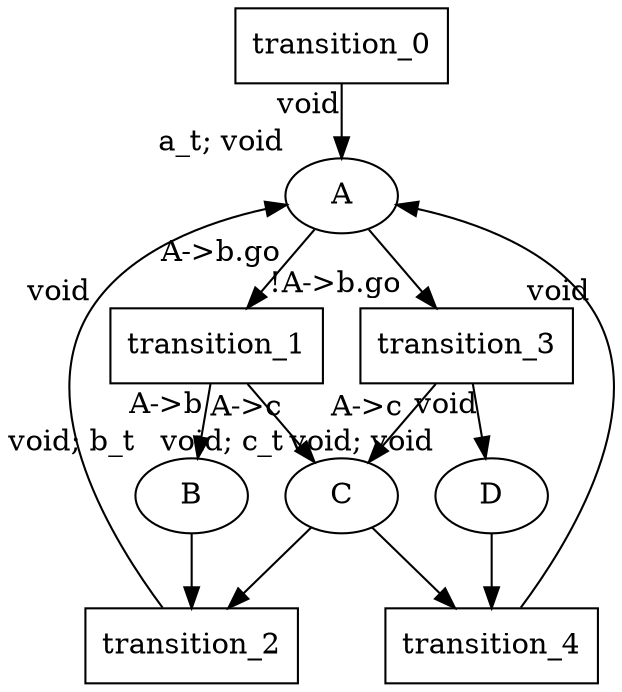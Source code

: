 digraph G {
    transition_0 [shape="box"];

    A[shape="oval", xlabel="a_t; void"];

    B[shape="oval", xlabel="void; b_t"];
    C[shape="oval", xlabel="void; c_t"];
    D[shape="oval", xlabel="void; void"];
    transition_1[shape="box"];
    transition_3[shape="box"];
    transition_4[shape="box"];
    A->transition_3[xlabel="!A->b.go"];
    transition_3->C[xlabel="A->c"];
    transition_0->A[xlabel="void"];
    A->transition_1[xlabel=" A->b.go"];
    transition_1->B[xlabel="A->b"];

    transition_1->C[xlabel="A->c"];
    transition_2[shape="box"]
    C->transition_2;
    C->transition_4;
    D->transition_4;
    transition_3->D[xlabel="void"];
    B->transition_2;
    transition_4->A[xlabel="void"];
    transition_2->A[xlabel="void"]
}

